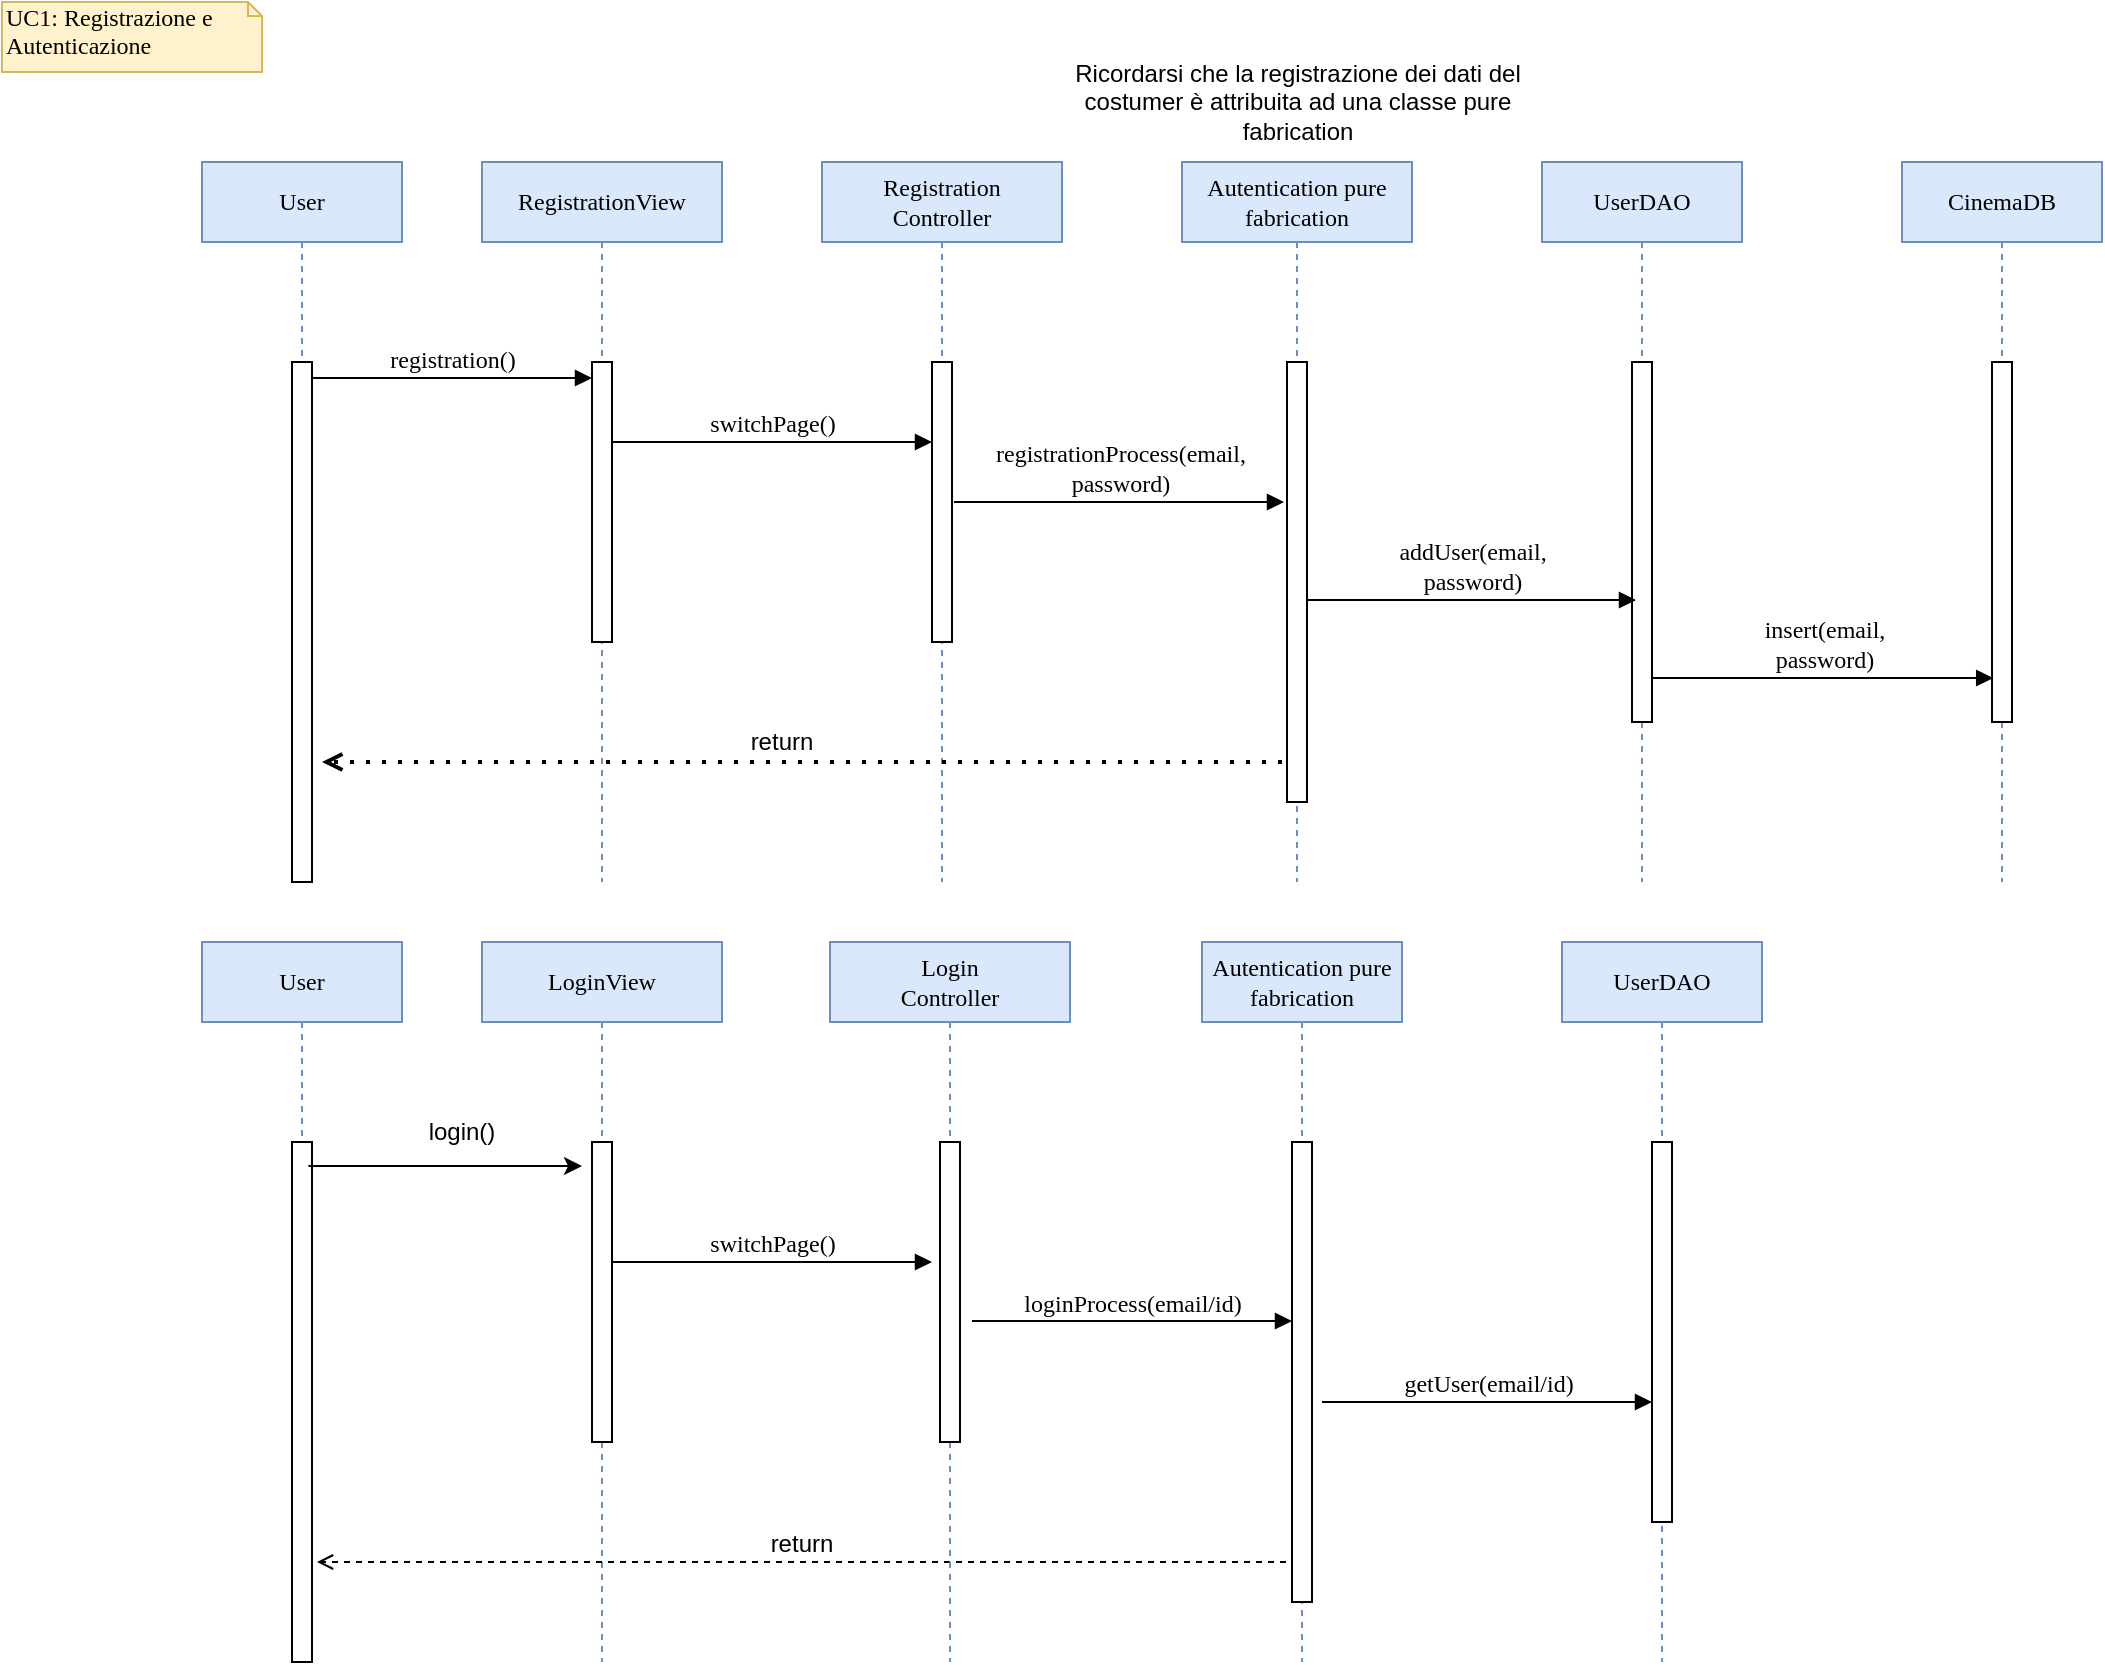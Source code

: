 <mxfile version="22.1.16" type="device">
  <diagram name="Page-1" id="13e1069c-82ec-6db2-03f1-153e76fe0fe0">
    <mxGraphModel dx="1050" dy="621" grid="1" gridSize="10" guides="1" tooltips="1" connect="1" arrows="1" fold="1" page="1" pageScale="1" pageWidth="1100" pageHeight="850" background="none" math="0" shadow="0">
      <root>
        <mxCell id="0" />
        <mxCell id="1" parent="0" />
        <mxCell id="7baba1c4bc27f4b0-2" value="RegistrationView" style="shape=umlLifeline;perimeter=lifelinePerimeter;whiteSpace=wrap;html=1;container=1;collapsible=0;recursiveResize=0;outlineConnect=0;rounded=0;shadow=0;comic=0;labelBackgroundColor=none;strokeWidth=1;fontFamily=Verdana;fontSize=12;align=center;fillColor=#dae8fc;strokeColor=#6c8ebf;" parent="1" vertex="1">
          <mxGeometry x="240" y="80" width="120" height="360" as="geometry" />
        </mxCell>
        <mxCell id="7baba1c4bc27f4b0-10" value="" style="html=1;points=[];perimeter=orthogonalPerimeter;rounded=0;shadow=0;comic=0;labelBackgroundColor=none;strokeWidth=1;fontFamily=Verdana;fontSize=12;align=center;" parent="7baba1c4bc27f4b0-2" vertex="1">
          <mxGeometry x="55" y="100" width="10" height="140" as="geometry" />
        </mxCell>
        <mxCell id="7baba1c4bc27f4b0-3" value="Autentication pure fabrication" style="shape=umlLifeline;perimeter=lifelinePerimeter;whiteSpace=wrap;html=1;container=1;collapsible=0;recursiveResize=0;outlineConnect=0;rounded=0;shadow=0;comic=0;labelBackgroundColor=none;strokeWidth=1;fontFamily=Verdana;fontSize=12;align=center;fillColor=#dae8fc;strokeColor=#6c8ebf;" parent="1" vertex="1">
          <mxGeometry x="590" y="80" width="115" height="360" as="geometry" />
        </mxCell>
        <mxCell id="7baba1c4bc27f4b0-13" value="" style="html=1;points=[];perimeter=orthogonalPerimeter;rounded=0;shadow=0;comic=0;labelBackgroundColor=none;strokeWidth=1;fontFamily=Verdana;fontSize=12;align=center;" parent="7baba1c4bc27f4b0-3" vertex="1">
          <mxGeometry x="52.5" y="100" width="10" height="220" as="geometry" />
        </mxCell>
        <mxCell id="7baba1c4bc27f4b0-8" value="User" style="shape=umlLifeline;perimeter=lifelinePerimeter;whiteSpace=wrap;html=1;container=1;collapsible=0;recursiveResize=0;outlineConnect=0;rounded=0;shadow=0;comic=0;labelBackgroundColor=none;strokeWidth=1;fontFamily=Verdana;fontSize=12;align=center;glass=0;fillColor=#dae8fc;strokeColor=#6c8ebf;" parent="1" vertex="1">
          <mxGeometry x="100" y="80" width="100" height="360" as="geometry" />
        </mxCell>
        <mxCell id="7baba1c4bc27f4b0-9" value="" style="html=1;points=[];perimeter=orthogonalPerimeter;rounded=0;shadow=0;comic=0;labelBackgroundColor=none;strokeWidth=1;fontFamily=Verdana;fontSize=12;align=center;" parent="7baba1c4bc27f4b0-8" vertex="1">
          <mxGeometry x="45" y="100" width="10" height="260" as="geometry" />
        </mxCell>
        <mxCell id="7baba1c4bc27f4b0-11" value="registration()" style="html=1;verticalAlign=bottom;endArrow=block;entryX=0;entryY=0;labelBackgroundColor=none;fontFamily=Verdana;fontSize=12;edgeStyle=elbowEdgeStyle;elbow=vertical;" parent="1" edge="1">
          <mxGeometry relative="1" as="geometry">
            <mxPoint x="155" y="188" as="sourcePoint" />
            <mxPoint x="295" y="188" as="targetPoint" />
          </mxGeometry>
        </mxCell>
        <mxCell id="7baba1c4bc27f4b0-40" value="UC1: Registrazione e Autenticazione" style="shape=note;whiteSpace=wrap;html=1;size=7;verticalAlign=top;align=left;spacingTop=-6;rounded=0;shadow=0;comic=0;labelBackgroundColor=none;strokeWidth=1;fontFamily=Verdana;fontSize=12;fillColor=#fff2cc;strokeColor=#d6b656;" parent="1" vertex="1">
          <mxGeometry width="130" height="35" as="geometry" />
        </mxCell>
        <mxCell id="BazkxacqFKndKwqCTscp-1" value="Ricordarsi che la registrazione dei dati del costumer è attribuita ad una classe pure fabrication" style="text;html=1;strokeColor=none;fillColor=none;align=center;verticalAlign=middle;whiteSpace=wrap;rounded=0;" parent="1" vertex="1">
          <mxGeometry x="527.5" y="35" width="240" height="30" as="geometry" />
        </mxCell>
        <mxCell id="BazkxacqFKndKwqCTscp-3" value="UserDAO" style="shape=umlLifeline;perimeter=lifelinePerimeter;whiteSpace=wrap;html=1;container=1;collapsible=0;recursiveResize=0;outlineConnect=0;rounded=0;shadow=0;comic=0;labelBackgroundColor=none;strokeWidth=1;fontFamily=Verdana;fontSize=12;align=center;fillColor=#dae8fc;strokeColor=#6c8ebf;" parent="1" vertex="1">
          <mxGeometry x="770" y="80" width="100" height="360" as="geometry" />
        </mxCell>
        <mxCell id="BazkxacqFKndKwqCTscp-4" value="" style="html=1;points=[];perimeter=orthogonalPerimeter;rounded=0;shadow=0;comic=0;labelBackgroundColor=none;strokeWidth=1;fontFamily=Verdana;fontSize=12;align=center;" parent="BazkxacqFKndKwqCTscp-3" vertex="1">
          <mxGeometry x="45" y="100" width="10" height="180" as="geometry" />
        </mxCell>
        <mxCell id="BazkxacqFKndKwqCTscp-5" value="addUser(email,&lt;br&gt;password)" style="html=1;verticalAlign=bottom;endArrow=block;labelBackgroundColor=none;fontFamily=Verdana;fontSize=12;edgeStyle=elbowEdgeStyle;elbow=vertical;" parent="BazkxacqFKndKwqCTscp-3" edge="1">
          <mxGeometry relative="1" as="geometry">
            <mxPoint x="-118" y="219" as="sourcePoint" />
            <mxPoint x="47" y="219" as="targetPoint" />
          </mxGeometry>
        </mxCell>
        <mxCell id="BazkxacqFKndKwqCTscp-6" value="CinemaDB" style="shape=umlLifeline;perimeter=lifelinePerimeter;whiteSpace=wrap;html=1;container=1;collapsible=0;recursiveResize=0;outlineConnect=0;rounded=0;shadow=0;comic=0;labelBackgroundColor=none;strokeWidth=1;fontFamily=Verdana;fontSize=12;align=center;fillColor=#dae8fc;strokeColor=#6c8ebf;" parent="1" vertex="1">
          <mxGeometry x="950" y="80" width="100" height="360" as="geometry" />
        </mxCell>
        <mxCell id="BazkxacqFKndKwqCTscp-7" value="" style="html=1;points=[];perimeter=orthogonalPerimeter;rounded=0;shadow=0;comic=0;labelBackgroundColor=none;strokeWidth=1;fontFamily=Verdana;fontSize=12;align=center;" parent="BazkxacqFKndKwqCTscp-6" vertex="1">
          <mxGeometry x="45" y="100" width="10" height="180" as="geometry" />
        </mxCell>
        <mxCell id="BazkxacqFKndKwqCTscp-11" value="User" style="shape=umlLifeline;perimeter=lifelinePerimeter;whiteSpace=wrap;html=1;container=1;collapsible=0;recursiveResize=0;outlineConnect=0;rounded=0;shadow=0;comic=0;labelBackgroundColor=none;strokeWidth=1;fontFamily=Verdana;fontSize=12;align=center;glass=0;fillColor=#dae8fc;strokeColor=#6c8ebf;" parent="1" vertex="1">
          <mxGeometry x="100" y="470" width="100" height="360" as="geometry" />
        </mxCell>
        <mxCell id="BazkxacqFKndKwqCTscp-12" value="" style="html=1;points=[];perimeter=orthogonalPerimeter;rounded=0;shadow=0;comic=0;labelBackgroundColor=none;strokeWidth=1;fontFamily=Verdana;fontSize=12;align=center;" parent="BazkxacqFKndKwqCTscp-11" vertex="1">
          <mxGeometry x="45" y="100" width="10" height="260" as="geometry" />
        </mxCell>
        <mxCell id="BazkxacqFKndKwqCTscp-13" value="LoginView" style="shape=umlLifeline;perimeter=lifelinePerimeter;whiteSpace=wrap;html=1;container=1;collapsible=0;recursiveResize=0;outlineConnect=0;rounded=0;shadow=0;comic=0;labelBackgroundColor=none;strokeWidth=1;fontFamily=Verdana;fontSize=12;align=center;fillColor=#dae8fc;strokeColor=#6c8ebf;" parent="1" vertex="1">
          <mxGeometry x="240" y="470" width="120" height="360" as="geometry" />
        </mxCell>
        <mxCell id="BazkxacqFKndKwqCTscp-14" value="" style="html=1;points=[];perimeter=orthogonalPerimeter;rounded=0;shadow=0;comic=0;labelBackgroundColor=none;strokeWidth=1;fontFamily=Verdana;fontSize=12;align=center;" parent="BazkxacqFKndKwqCTscp-13" vertex="1">
          <mxGeometry x="55" y="100" width="10" height="150" as="geometry" />
        </mxCell>
        <mxCell id="BazkxacqFKndKwqCTscp-16" value="switchPage()" style="html=1;verticalAlign=bottom;endArrow=block;labelBackgroundColor=none;fontFamily=Verdana;fontSize=12;edgeStyle=elbowEdgeStyle;elbow=vertical;" parent="BazkxacqFKndKwqCTscp-13" edge="1">
          <mxGeometry relative="1" as="geometry">
            <mxPoint x="65" y="160" as="sourcePoint" />
            <mxPoint x="225" y="160" as="targetPoint" />
          </mxGeometry>
        </mxCell>
        <mxCell id="BazkxacqFKndKwqCTscp-18" value="login()" style="text;html=1;strokeColor=none;fillColor=none;align=center;verticalAlign=middle;whiteSpace=wrap;rounded=0;" parent="1" vertex="1">
          <mxGeometry x="200" y="550" width="60" height="30" as="geometry" />
        </mxCell>
        <mxCell id="BazkxacqFKndKwqCTscp-23" value="Autentication pure fabrication" style="shape=umlLifeline;perimeter=lifelinePerimeter;whiteSpace=wrap;html=1;container=1;collapsible=0;recursiveResize=0;outlineConnect=0;rounded=0;shadow=0;comic=0;labelBackgroundColor=none;strokeWidth=1;fontFamily=Verdana;fontSize=12;align=center;fillColor=#dae8fc;strokeColor=#6c8ebf;" parent="1" vertex="1">
          <mxGeometry x="600" y="470" width="100" height="360" as="geometry" />
        </mxCell>
        <mxCell id="BazkxacqFKndKwqCTscp-24" value="" style="html=1;points=[];perimeter=orthogonalPerimeter;rounded=0;shadow=0;comic=0;labelBackgroundColor=none;strokeWidth=1;fontFamily=Verdana;fontSize=12;align=center;" parent="BazkxacqFKndKwqCTscp-23" vertex="1">
          <mxGeometry x="45" y="100" width="10" height="230" as="geometry" />
        </mxCell>
        <mxCell id="BazkxacqFKndKwqCTscp-39" value="loginProcess(email/id)" style="html=1;verticalAlign=bottom;endArrow=block;labelBackgroundColor=none;fontFamily=Verdana;fontSize=12;edgeStyle=elbowEdgeStyle;elbow=vertical;" parent="BazkxacqFKndKwqCTscp-23" edge="1">
          <mxGeometry relative="1" as="geometry">
            <mxPoint x="-115" y="189.5" as="sourcePoint" />
            <mxPoint x="45" y="189.5" as="targetPoint" />
          </mxGeometry>
        </mxCell>
        <mxCell id="BazkxacqFKndKwqCTscp-17" value="" style="endArrow=classic;html=1;rounded=0;exitX=0.82;exitY=0.046;exitDx=0;exitDy=0;exitPerimeter=0;" parent="1" source="BazkxacqFKndKwqCTscp-12" edge="1">
          <mxGeometry width="50" height="50" relative="1" as="geometry">
            <mxPoint x="160" y="580" as="sourcePoint" />
            <mxPoint x="290" y="582" as="targetPoint" />
          </mxGeometry>
        </mxCell>
        <mxCell id="BazkxacqFKndKwqCTscp-25" value="UserDAO" style="shape=umlLifeline;perimeter=lifelinePerimeter;whiteSpace=wrap;html=1;container=1;collapsible=0;recursiveResize=0;outlineConnect=0;rounded=0;shadow=0;comic=0;labelBackgroundColor=none;strokeWidth=1;fontFamily=Verdana;fontSize=12;align=center;fillColor=#dae8fc;strokeColor=#6c8ebf;" parent="1" vertex="1">
          <mxGeometry x="780" y="470" width="100" height="360" as="geometry" />
        </mxCell>
        <mxCell id="BazkxacqFKndKwqCTscp-26" value="" style="html=1;points=[];perimeter=orthogonalPerimeter;rounded=0;shadow=0;comic=0;labelBackgroundColor=none;strokeWidth=1;fontFamily=Verdana;fontSize=12;align=center;" parent="BazkxacqFKndKwqCTscp-25" vertex="1">
          <mxGeometry x="45" y="100" width="10" height="190" as="geometry" />
        </mxCell>
        <mxCell id="BazkxacqFKndKwqCTscp-27" value="getUser(email/id)" style="html=1;verticalAlign=bottom;endArrow=block;labelBackgroundColor=none;fontFamily=Verdana;fontSize=12;edgeStyle=elbowEdgeStyle;elbow=vertical;" parent="BazkxacqFKndKwqCTscp-25" edge="1">
          <mxGeometry relative="1" as="geometry">
            <mxPoint x="-120" y="230" as="sourcePoint" />
            <mxPoint x="45" y="230" as="targetPoint" />
          </mxGeometry>
        </mxCell>
        <mxCell id="BazkxacqFKndKwqCTscp-15" value="" style="endArrow=open;dashed=1;html=1;rounded=0;endFill=0;" parent="1" edge="1">
          <mxGeometry width="50" height="50" relative="1" as="geometry">
            <mxPoint x="642" y="780" as="sourcePoint" />
            <mxPoint x="157.5" y="780" as="targetPoint" />
            <Array as="points">
              <mxPoint x="217.5" y="780" />
            </Array>
          </mxGeometry>
        </mxCell>
        <mxCell id="BazkxacqFKndKwqCTscp-32" value="Registration&lt;br&gt;Controller" style="shape=umlLifeline;perimeter=lifelinePerimeter;whiteSpace=wrap;html=1;container=1;collapsible=0;recursiveResize=0;outlineConnect=0;rounded=0;shadow=0;comic=0;labelBackgroundColor=none;strokeWidth=1;fontFamily=Verdana;fontSize=12;align=center;fillColor=#dae8fc;strokeColor=#6c8ebf;" parent="1" vertex="1">
          <mxGeometry x="410" y="80" width="120" height="360" as="geometry" />
        </mxCell>
        <mxCell id="BazkxacqFKndKwqCTscp-33" value="" style="html=1;points=[];perimeter=orthogonalPerimeter;rounded=0;shadow=0;comic=0;labelBackgroundColor=none;strokeWidth=1;fontFamily=Verdana;fontSize=12;align=center;" parent="BazkxacqFKndKwqCTscp-32" vertex="1">
          <mxGeometry x="55" y="100" width="10" height="140" as="geometry" />
        </mxCell>
        <mxCell id="7baba1c4bc27f4b0-14" value="switchPage()" style="html=1;verticalAlign=bottom;endArrow=block;labelBackgroundColor=none;fontFamily=Verdana;fontSize=12;edgeStyle=elbowEdgeStyle;elbow=vertical;" parent="1" edge="1">
          <mxGeometry relative="1" as="geometry">
            <mxPoint x="305" y="220" as="sourcePoint" />
            <mxPoint x="465" y="220" as="targetPoint" />
          </mxGeometry>
        </mxCell>
        <mxCell id="BazkxacqFKndKwqCTscp-36" value="" style="endArrow=open;dashed=1;html=1;dashPattern=1 3;strokeWidth=2;rounded=0;endFill=0;" parent="1" edge="1">
          <mxGeometry width="50" height="50" relative="1" as="geometry">
            <mxPoint x="640" y="380" as="sourcePoint" />
            <mxPoint x="160" y="380" as="targetPoint" />
          </mxGeometry>
        </mxCell>
        <mxCell id="BazkxacqFKndKwqCTscp-37" value="Login&lt;br&gt;Controller" style="shape=umlLifeline;perimeter=lifelinePerimeter;whiteSpace=wrap;html=1;container=1;collapsible=0;recursiveResize=0;outlineConnect=0;rounded=0;shadow=0;comic=0;labelBackgroundColor=none;strokeWidth=1;fontFamily=Verdana;fontSize=12;align=center;fillColor=#dae8fc;strokeColor=#6c8ebf;" parent="1" vertex="1">
          <mxGeometry x="414" y="470" width="120" height="360" as="geometry" />
        </mxCell>
        <mxCell id="BazkxacqFKndKwqCTscp-38" value="" style="html=1;points=[];perimeter=orthogonalPerimeter;rounded=0;shadow=0;comic=0;labelBackgroundColor=none;strokeWidth=1;fontFamily=Verdana;fontSize=12;align=center;" parent="BazkxacqFKndKwqCTscp-37" vertex="1">
          <mxGeometry x="55" y="100" width="10" height="150" as="geometry" />
        </mxCell>
        <mxCell id="BazkxacqFKndKwqCTscp-40" value="return" style="text;html=1;strokeColor=none;fillColor=none;align=center;verticalAlign=middle;whiteSpace=wrap;rounded=0;" parent="1" vertex="1">
          <mxGeometry x="370" y="756" width="60" height="30" as="geometry" />
        </mxCell>
        <mxCell id="BazkxacqFKndKwqCTscp-41" value="return" style="text;html=1;strokeColor=none;fillColor=none;align=center;verticalAlign=middle;whiteSpace=wrap;rounded=0;" parent="1" vertex="1">
          <mxGeometry x="360" y="355" width="60" height="30" as="geometry" />
        </mxCell>
        <mxCell id="BazkxacqFKndKwqCTscp-35" value="registrationProcess(email,&lt;br&gt;password)" style="html=1;verticalAlign=bottom;endArrow=block;labelBackgroundColor=none;fontFamily=Verdana;fontSize=12;edgeStyle=elbowEdgeStyle;elbow=vertical;" parent="1" edge="1">
          <mxGeometry relative="1" as="geometry">
            <mxPoint x="476" y="250" as="sourcePoint" />
            <mxPoint x="641" y="250" as="targetPoint" />
          </mxGeometry>
        </mxCell>
        <mxCell id="BazkxacqFKndKwqCTscp-8" value="insert(email,&lt;br&gt;password)" style="html=1;verticalAlign=bottom;endArrow=block;labelBackgroundColor=none;fontFamily=Verdana;fontSize=12;edgeStyle=elbowEdgeStyle;elbow=vertical;exitX=0.5;exitY=0.75;exitDx=0;exitDy=0;exitPerimeter=0;entryX=0.06;entryY=0.75;entryDx=0;entryDy=0;entryPerimeter=0;" parent="1" edge="1">
          <mxGeometry relative="1" as="geometry">
            <mxPoint x="825" y="338" as="sourcePoint" />
            <mxPoint x="995.6" y="338" as="targetPoint" />
          </mxGeometry>
        </mxCell>
      </root>
    </mxGraphModel>
  </diagram>
</mxfile>
